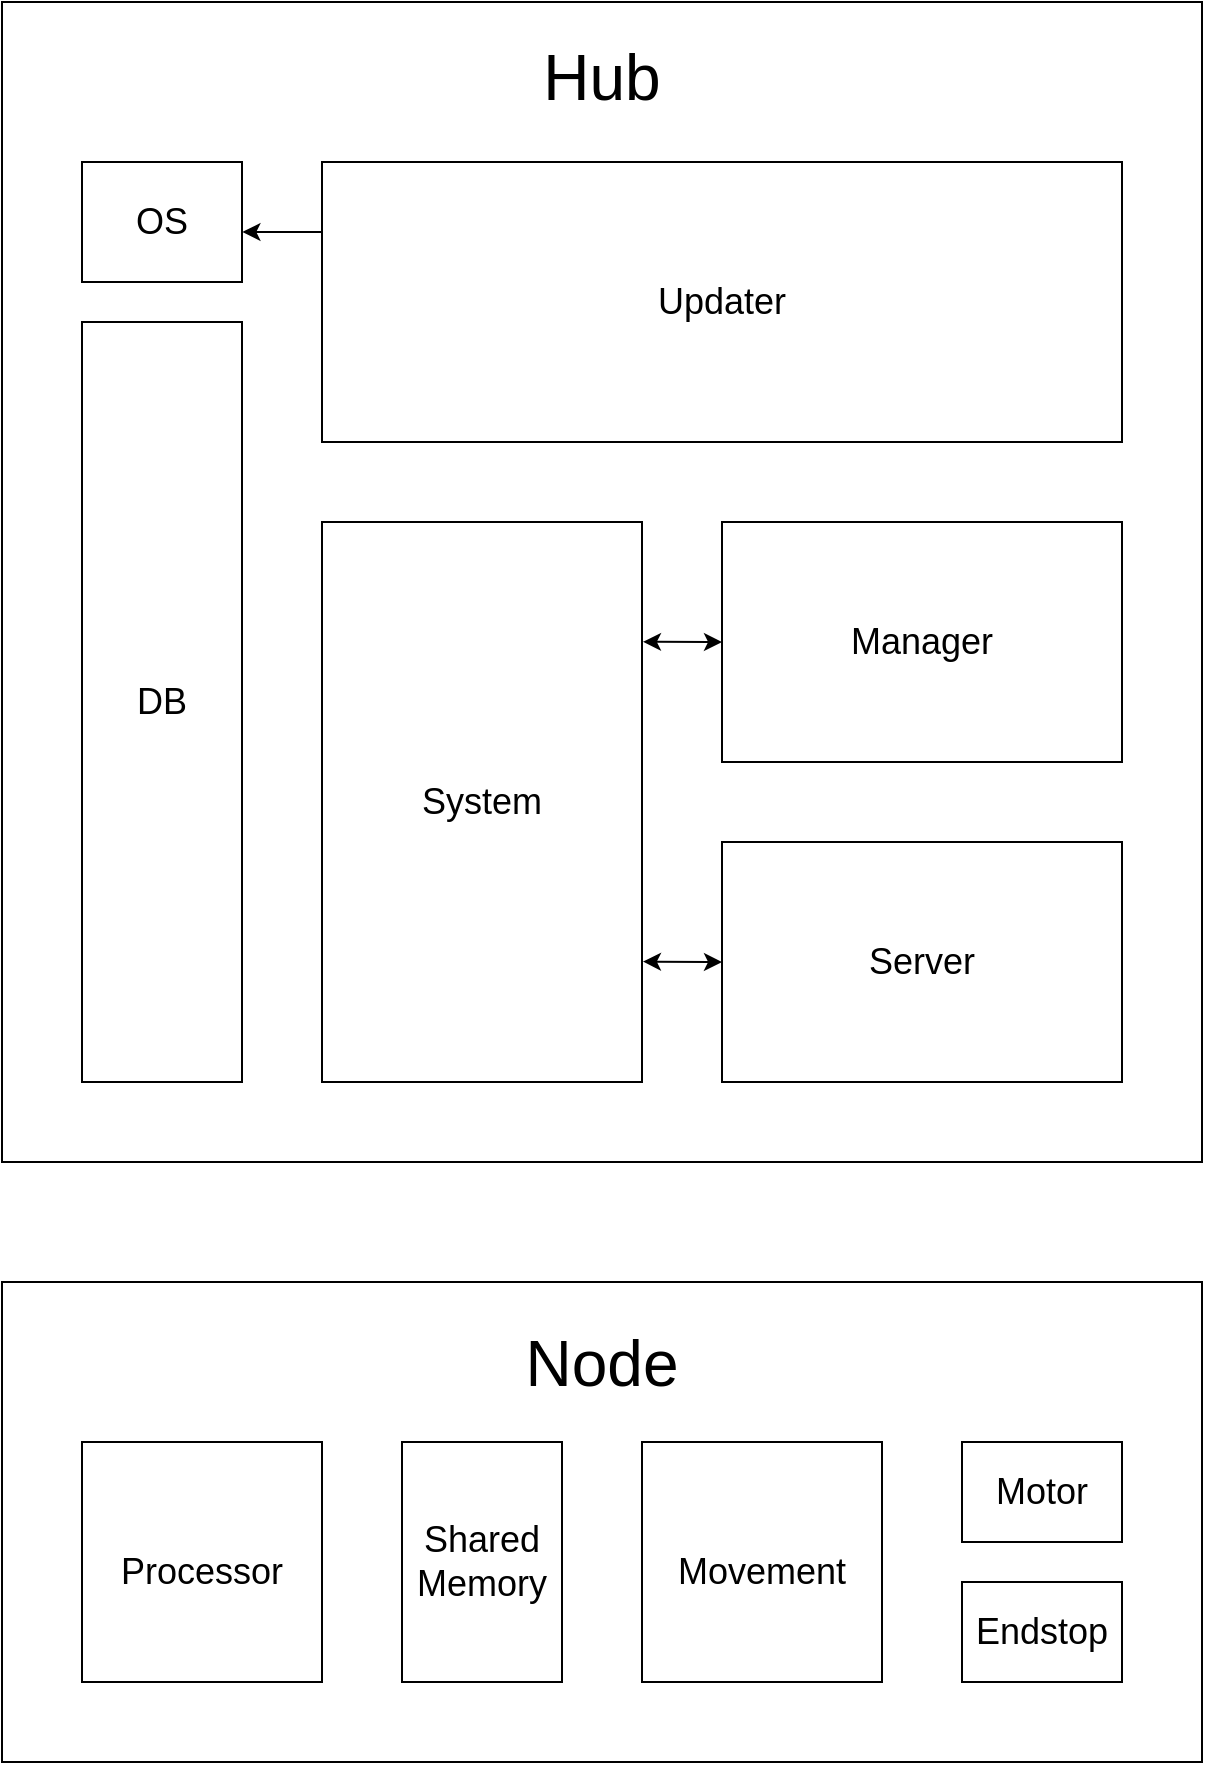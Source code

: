 <mxfile version="20.1.1" type="device"><diagram id="-0XSBVRjiPrgKGbRNEii" name="Page-1"><mxGraphModel dx="1455" dy="903" grid="1" gridSize="10" guides="1" tooltips="1" connect="1" arrows="1" fold="1" page="1" pageScale="1" pageWidth="850" pageHeight="1100" math="0" shadow="0"><root><mxCell id="0"/><mxCell id="1" parent="0"/><mxCell id="v-hBCDAlCnu_aI6ECuMW-1" value="&lt;div&gt;&lt;font style=&quot;font-size: 32px;&quot;&gt;Hub&lt;/font&gt;&lt;/div&gt;&lt;div&gt;&lt;br&gt;&lt;/div&gt;&lt;div&gt;&lt;br&gt;&lt;/div&gt;&lt;div&gt;&lt;br&gt;&lt;/div&gt;&lt;div&gt;&lt;br&gt;&lt;/div&gt;&lt;div&gt;&lt;br&gt;&lt;/div&gt;&lt;div&gt;&lt;br&gt;&lt;/div&gt;&lt;div&gt;&lt;br&gt;&lt;/div&gt;&lt;div&gt;&lt;br&gt;&lt;/div&gt;&lt;div&gt;&lt;br&gt;&lt;/div&gt;&lt;div&gt;&lt;br&gt;&lt;/div&gt;&lt;div&gt;&lt;br&gt;&lt;/div&gt;&lt;div&gt;&lt;br&gt;&lt;/div&gt;&lt;div&gt;&lt;br&gt;&lt;/div&gt;&lt;div&gt;&lt;br&gt;&lt;/div&gt;&lt;div&gt;&lt;br&gt;&lt;/div&gt;&lt;div&gt;&lt;br&gt;&lt;/div&gt;&lt;div&gt;&lt;br&gt;&lt;/div&gt;&lt;div&gt;&lt;br&gt;&lt;/div&gt;&lt;div&gt;&lt;br&gt;&lt;/div&gt;&lt;div&gt;&lt;br&gt;&lt;/div&gt;&lt;div&gt;&lt;br&gt;&lt;/div&gt;&lt;div&gt;&lt;br&gt;&lt;/div&gt;&lt;div&gt;&lt;br&gt;&lt;/div&gt;&lt;div&gt;&lt;br&gt;&lt;/div&gt;&lt;div&gt;&lt;br&gt;&lt;/div&gt;&lt;div&gt;&lt;br&gt;&lt;/div&gt;&lt;div&gt;&lt;br&gt;&lt;/div&gt;&lt;div&gt;&lt;br&gt;&lt;/div&gt;&lt;div&gt;&lt;br&gt;&lt;/div&gt;&lt;div&gt;&lt;br&gt;&lt;/div&gt;&lt;div&gt;&lt;br&gt;&lt;/div&gt;&lt;div&gt;&lt;br&gt;&lt;/div&gt;&lt;div&gt;&lt;br&gt;&lt;/div&gt;&lt;div&gt;&lt;br&gt;&lt;/div&gt;&lt;div&gt;&lt;br&gt;&lt;/div&gt;" style="rounded=0;whiteSpace=wrap;html=1;" vertex="1" parent="1"><mxGeometry x="40" y="40" width="600" height="580" as="geometry"/></mxCell><mxCell id="v-hBCDAlCnu_aI6ECuMW-2" value="&lt;font style=&quot;font-size: 18px;&quot;&gt;DB&lt;/font&gt;" style="rounded=0;whiteSpace=wrap;html=1;" vertex="1" parent="1"><mxGeometry x="80" y="200" width="80" height="380" as="geometry"/></mxCell><mxCell id="v-hBCDAlCnu_aI6ECuMW-3" value="&lt;font style=&quot;font-size: 18px;&quot;&gt;System&lt;/font&gt;" style="rounded=0;whiteSpace=wrap;html=1;" vertex="1" parent="1"><mxGeometry x="200" y="300" width="160" height="280" as="geometry"/></mxCell><mxCell id="v-hBCDAlCnu_aI6ECuMW-4" value="&lt;font style=&quot;font-size: 18px;&quot;&gt;OS&lt;/font&gt;" style="rounded=0;whiteSpace=wrap;html=1;" vertex="1" parent="1"><mxGeometry x="80" y="120" width="80" height="60" as="geometry"/></mxCell><mxCell id="v-hBCDAlCnu_aI6ECuMW-13" style="edgeStyle=orthogonalEdgeStyle;rounded=0;orthogonalLoop=1;jettySize=auto;html=1;exitX=0;exitY=0.25;exitDx=0;exitDy=0;entryX=1.003;entryY=0.593;entryDx=0;entryDy=0;entryPerimeter=0;fontSize=32;" edge="1" parent="1" source="v-hBCDAlCnu_aI6ECuMW-5" target="v-hBCDAlCnu_aI6ECuMW-4"><mxGeometry relative="1" as="geometry"/></mxCell><mxCell id="v-hBCDAlCnu_aI6ECuMW-5" value="&lt;font style=&quot;font-size: 18px;&quot;&gt;Updater&lt;/font&gt;" style="rounded=0;whiteSpace=wrap;html=1;" vertex="1" parent="1"><mxGeometry x="200" y="120" width="400" height="140" as="geometry"/></mxCell><mxCell id="v-hBCDAlCnu_aI6ECuMW-6" value="&lt;font style=&quot;font-size: 18px;&quot;&gt;Server&lt;/font&gt;" style="rounded=0;whiteSpace=wrap;html=1;" vertex="1" parent="1"><mxGeometry x="400" y="460" width="200" height="120" as="geometry"/></mxCell><mxCell id="v-hBCDAlCnu_aI6ECuMW-7" value="&lt;font style=&quot;font-size: 18px;&quot;&gt;Manager&lt;/font&gt;" style="rounded=0;whiteSpace=wrap;html=1;" vertex="1" parent="1"><mxGeometry x="400" y="300" width="200" height="120" as="geometry"/></mxCell><mxCell id="v-hBCDAlCnu_aI6ECuMW-11" value="" style="endArrow=classic;startArrow=classic;html=1;rounded=0;fontSize=32;exitX=0;exitY=0.5;exitDx=0;exitDy=0;entryX=1.003;entryY=0.214;entryDx=0;entryDy=0;entryPerimeter=0;" edge="1" parent="1" source="v-hBCDAlCnu_aI6ECuMW-7" target="v-hBCDAlCnu_aI6ECuMW-3"><mxGeometry width="50" height="50" relative="1" as="geometry"><mxPoint x="390" y="330" as="sourcePoint"/><mxPoint x="440" y="280" as="targetPoint"/></mxGeometry></mxCell><mxCell id="v-hBCDAlCnu_aI6ECuMW-12" value="" style="endArrow=classic;startArrow=classic;html=1;rounded=0;fontSize=32;entryX=0;entryY=0.5;entryDx=0;entryDy=0;exitX=1.003;exitY=0.785;exitDx=0;exitDy=0;exitPerimeter=0;" edge="1" parent="1" source="v-hBCDAlCnu_aI6ECuMW-3" target="v-hBCDAlCnu_aI6ECuMW-6"><mxGeometry width="50" height="50" relative="1" as="geometry"><mxPoint x="370" y="510" as="sourcePoint"/><mxPoint x="420" y="460" as="targetPoint"/></mxGeometry></mxCell><mxCell id="v-hBCDAlCnu_aI6ECuMW-15" value="&lt;div&gt;Node&lt;/div&gt;&lt;div style=&quot;font-size: 12px;&quot;&gt;&lt;br&gt;&lt;/div&gt;&lt;div style=&quot;font-size: 12px;&quot;&gt;&lt;br&gt;&lt;/div&gt;&lt;div style=&quot;font-size: 12px;&quot;&gt;&lt;br&gt;&lt;/div&gt;&lt;div style=&quot;font-size: 12px;&quot;&gt;&lt;br&gt;&lt;/div&gt;&lt;div style=&quot;font-size: 12px;&quot;&gt;&lt;br&gt;&lt;/div&gt;&lt;div style=&quot;font-size: 12px;&quot;&gt;&lt;br&gt;&lt;/div&gt;&lt;div style=&quot;font-size: 12px;&quot;&gt;&lt;br&gt;&lt;/div&gt;&lt;div style=&quot;font-size: 12px;&quot;&gt;&lt;br&gt;&lt;/div&gt;&lt;div style=&quot;font-size: 12px;&quot;&gt;&lt;br&gt;&lt;/div&gt;&lt;div style=&quot;font-size: 12px;&quot;&gt;&lt;br&gt;&lt;/div&gt;&lt;div style=&quot;font-size: 12px;&quot;&gt;&lt;br&gt;&lt;/div&gt;" style="rounded=0;whiteSpace=wrap;html=1;fontSize=32;" vertex="1" parent="1"><mxGeometry x="40" y="680" width="600" height="240" as="geometry"/></mxCell><mxCell id="v-hBCDAlCnu_aI6ECuMW-16" value="&lt;font style=&quot;font-size: 18px;&quot;&gt;Proces&lt;font style=&quot;font-size: 18px;&quot;&gt;s&lt;/font&gt;&lt;/font&gt;&lt;font style=&quot;font-size: 18px;&quot;&gt;or&lt;/font&gt;" style="rounded=0;whiteSpace=wrap;html=1;fontSize=32;" vertex="1" parent="1"><mxGeometry x="80" y="760" width="120" height="120" as="geometry"/></mxCell><mxCell id="v-hBCDAlCnu_aI6ECuMW-18" value="&lt;font style=&quot;font-size: 18px;&quot;&gt;Movement&lt;/font&gt;" style="rounded=0;whiteSpace=wrap;html=1;fontSize=32;" vertex="1" parent="1"><mxGeometry x="360" y="760" width="120" height="120" as="geometry"/></mxCell><mxCell id="v-hBCDAlCnu_aI6ECuMW-19" value="Shared Memory" style="rounded=0;whiteSpace=wrap;html=1;fontSize=18;" vertex="1" parent="1"><mxGeometry x="240" y="760" width="80" height="120" as="geometry"/></mxCell><mxCell id="v-hBCDAlCnu_aI6ECuMW-20" value="Motor" style="rounded=0;whiteSpace=wrap;html=1;fontSize=18;" vertex="1" parent="1"><mxGeometry x="520" y="760" width="80" height="50" as="geometry"/></mxCell><mxCell id="v-hBCDAlCnu_aI6ECuMW-21" value="Endstop" style="rounded=0;whiteSpace=wrap;html=1;fontSize=18;" vertex="1" parent="1"><mxGeometry x="520" y="830" width="80" height="50" as="geometry"/></mxCell></root></mxGraphModel></diagram></mxfile>